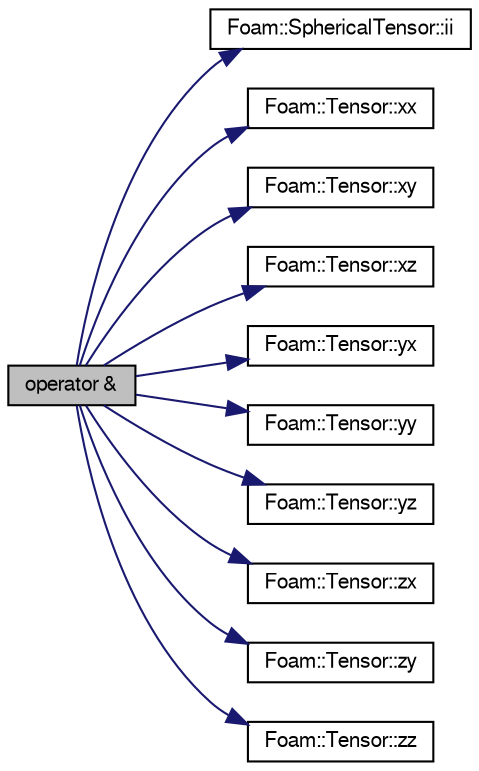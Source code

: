 digraph "operator &amp;"
{
  bgcolor="transparent";
  edge [fontname="FreeSans",fontsize="10",labelfontname="FreeSans",labelfontsize="10"];
  node [fontname="FreeSans",fontsize="10",shape=record];
  rankdir="LR";
  Node128148 [label="operator &",height=0.2,width=0.4,color="black", fillcolor="grey75", style="filled", fontcolor="black"];
  Node128148 -> Node128149 [color="midnightblue",fontsize="10",style="solid",fontname="FreeSans"];
  Node128149 [label="Foam::SphericalTensor::ii",height=0.2,width=0.4,color="black",URL="$a28186.html#a8a6ef975bcb1f17d9cd0457417bcac47"];
  Node128148 -> Node128150 [color="midnightblue",fontsize="10",style="solid",fontname="FreeSans"];
  Node128150 [label="Foam::Tensor::xx",height=0.2,width=0.4,color="black",URL="$a27634.html#a1b97c7c1ed81b4fb23da8dcb71a8cd2a"];
  Node128148 -> Node128151 [color="midnightblue",fontsize="10",style="solid",fontname="FreeSans"];
  Node128151 [label="Foam::Tensor::xy",height=0.2,width=0.4,color="black",URL="$a27634.html#aab470ae2a5eeac8c33a7b6abac6b39b3"];
  Node128148 -> Node128152 [color="midnightblue",fontsize="10",style="solid",fontname="FreeSans"];
  Node128152 [label="Foam::Tensor::xz",height=0.2,width=0.4,color="black",URL="$a27634.html#a6c0a9bc605f3cfdfb3307b3dcf136f60"];
  Node128148 -> Node128153 [color="midnightblue",fontsize="10",style="solid",fontname="FreeSans"];
  Node128153 [label="Foam::Tensor::yx",height=0.2,width=0.4,color="black",URL="$a27634.html#a217bb42e2157c7914d7ebb0ffb730b7d"];
  Node128148 -> Node128154 [color="midnightblue",fontsize="10",style="solid",fontname="FreeSans"];
  Node128154 [label="Foam::Tensor::yy",height=0.2,width=0.4,color="black",URL="$a27634.html#aba9d77023a5662b9c2d3639d5de555a0"];
  Node128148 -> Node128155 [color="midnightblue",fontsize="10",style="solid",fontname="FreeSans"];
  Node128155 [label="Foam::Tensor::yz",height=0.2,width=0.4,color="black",URL="$a27634.html#a4a98b51ba7019e1cfffae8d321a823df"];
  Node128148 -> Node128156 [color="midnightblue",fontsize="10",style="solid",fontname="FreeSans"];
  Node128156 [label="Foam::Tensor::zx",height=0.2,width=0.4,color="black",URL="$a27634.html#ab7a45ba3b507f0b3f9d5c0bde184b151"];
  Node128148 -> Node128157 [color="midnightblue",fontsize="10",style="solid",fontname="FreeSans"];
  Node128157 [label="Foam::Tensor::zy",height=0.2,width=0.4,color="black",URL="$a27634.html#ab7ecfba4f263d0455d4ea82f590a2612"];
  Node128148 -> Node128158 [color="midnightblue",fontsize="10",style="solid",fontname="FreeSans"];
  Node128158 [label="Foam::Tensor::zz",height=0.2,width=0.4,color="black",URL="$a27634.html#a831c4848d01bfcc8d717b7ef92f2cd4b"];
}
